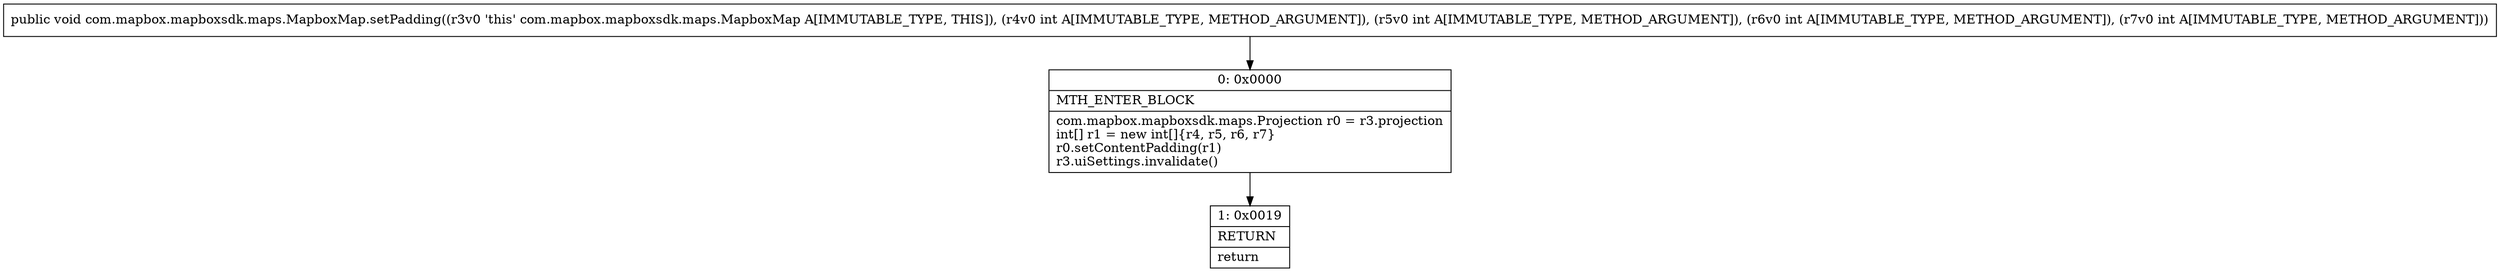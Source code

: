 digraph "CFG forcom.mapbox.mapboxsdk.maps.MapboxMap.setPadding(IIII)V" {
Node_0 [shape=record,label="{0\:\ 0x0000|MTH_ENTER_BLOCK\l|com.mapbox.mapboxsdk.maps.Projection r0 = r3.projection\lint[] r1 = new int[]\{r4, r5, r6, r7\}\lr0.setContentPadding(r1)\lr3.uiSettings.invalidate()\l}"];
Node_1 [shape=record,label="{1\:\ 0x0019|RETURN\l|return\l}"];
MethodNode[shape=record,label="{public void com.mapbox.mapboxsdk.maps.MapboxMap.setPadding((r3v0 'this' com.mapbox.mapboxsdk.maps.MapboxMap A[IMMUTABLE_TYPE, THIS]), (r4v0 int A[IMMUTABLE_TYPE, METHOD_ARGUMENT]), (r5v0 int A[IMMUTABLE_TYPE, METHOD_ARGUMENT]), (r6v0 int A[IMMUTABLE_TYPE, METHOD_ARGUMENT]), (r7v0 int A[IMMUTABLE_TYPE, METHOD_ARGUMENT])) }"];
MethodNode -> Node_0;
Node_0 -> Node_1;
}

